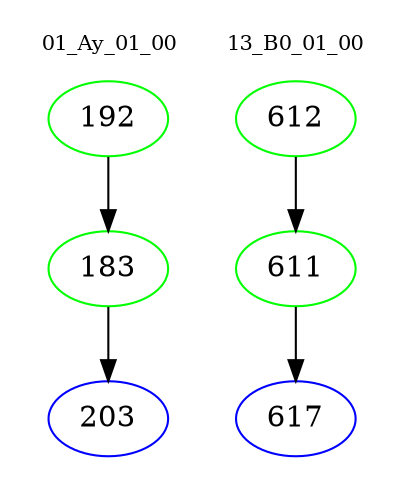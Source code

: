 digraph{
subgraph cluster_0 {
color = white
label = "01_Ay_01_00";
fontsize=10;
T0_192 [label="192", color="green"]
T0_192 -> T0_183 [color="black"]
T0_183 [label="183", color="green"]
T0_183 -> T0_203 [color="black"]
T0_203 [label="203", color="blue"]
}
subgraph cluster_1 {
color = white
label = "13_B0_01_00";
fontsize=10;
T1_612 [label="612", color="green"]
T1_612 -> T1_611 [color="black"]
T1_611 [label="611", color="green"]
T1_611 -> T1_617 [color="black"]
T1_617 [label="617", color="blue"]
}
}
